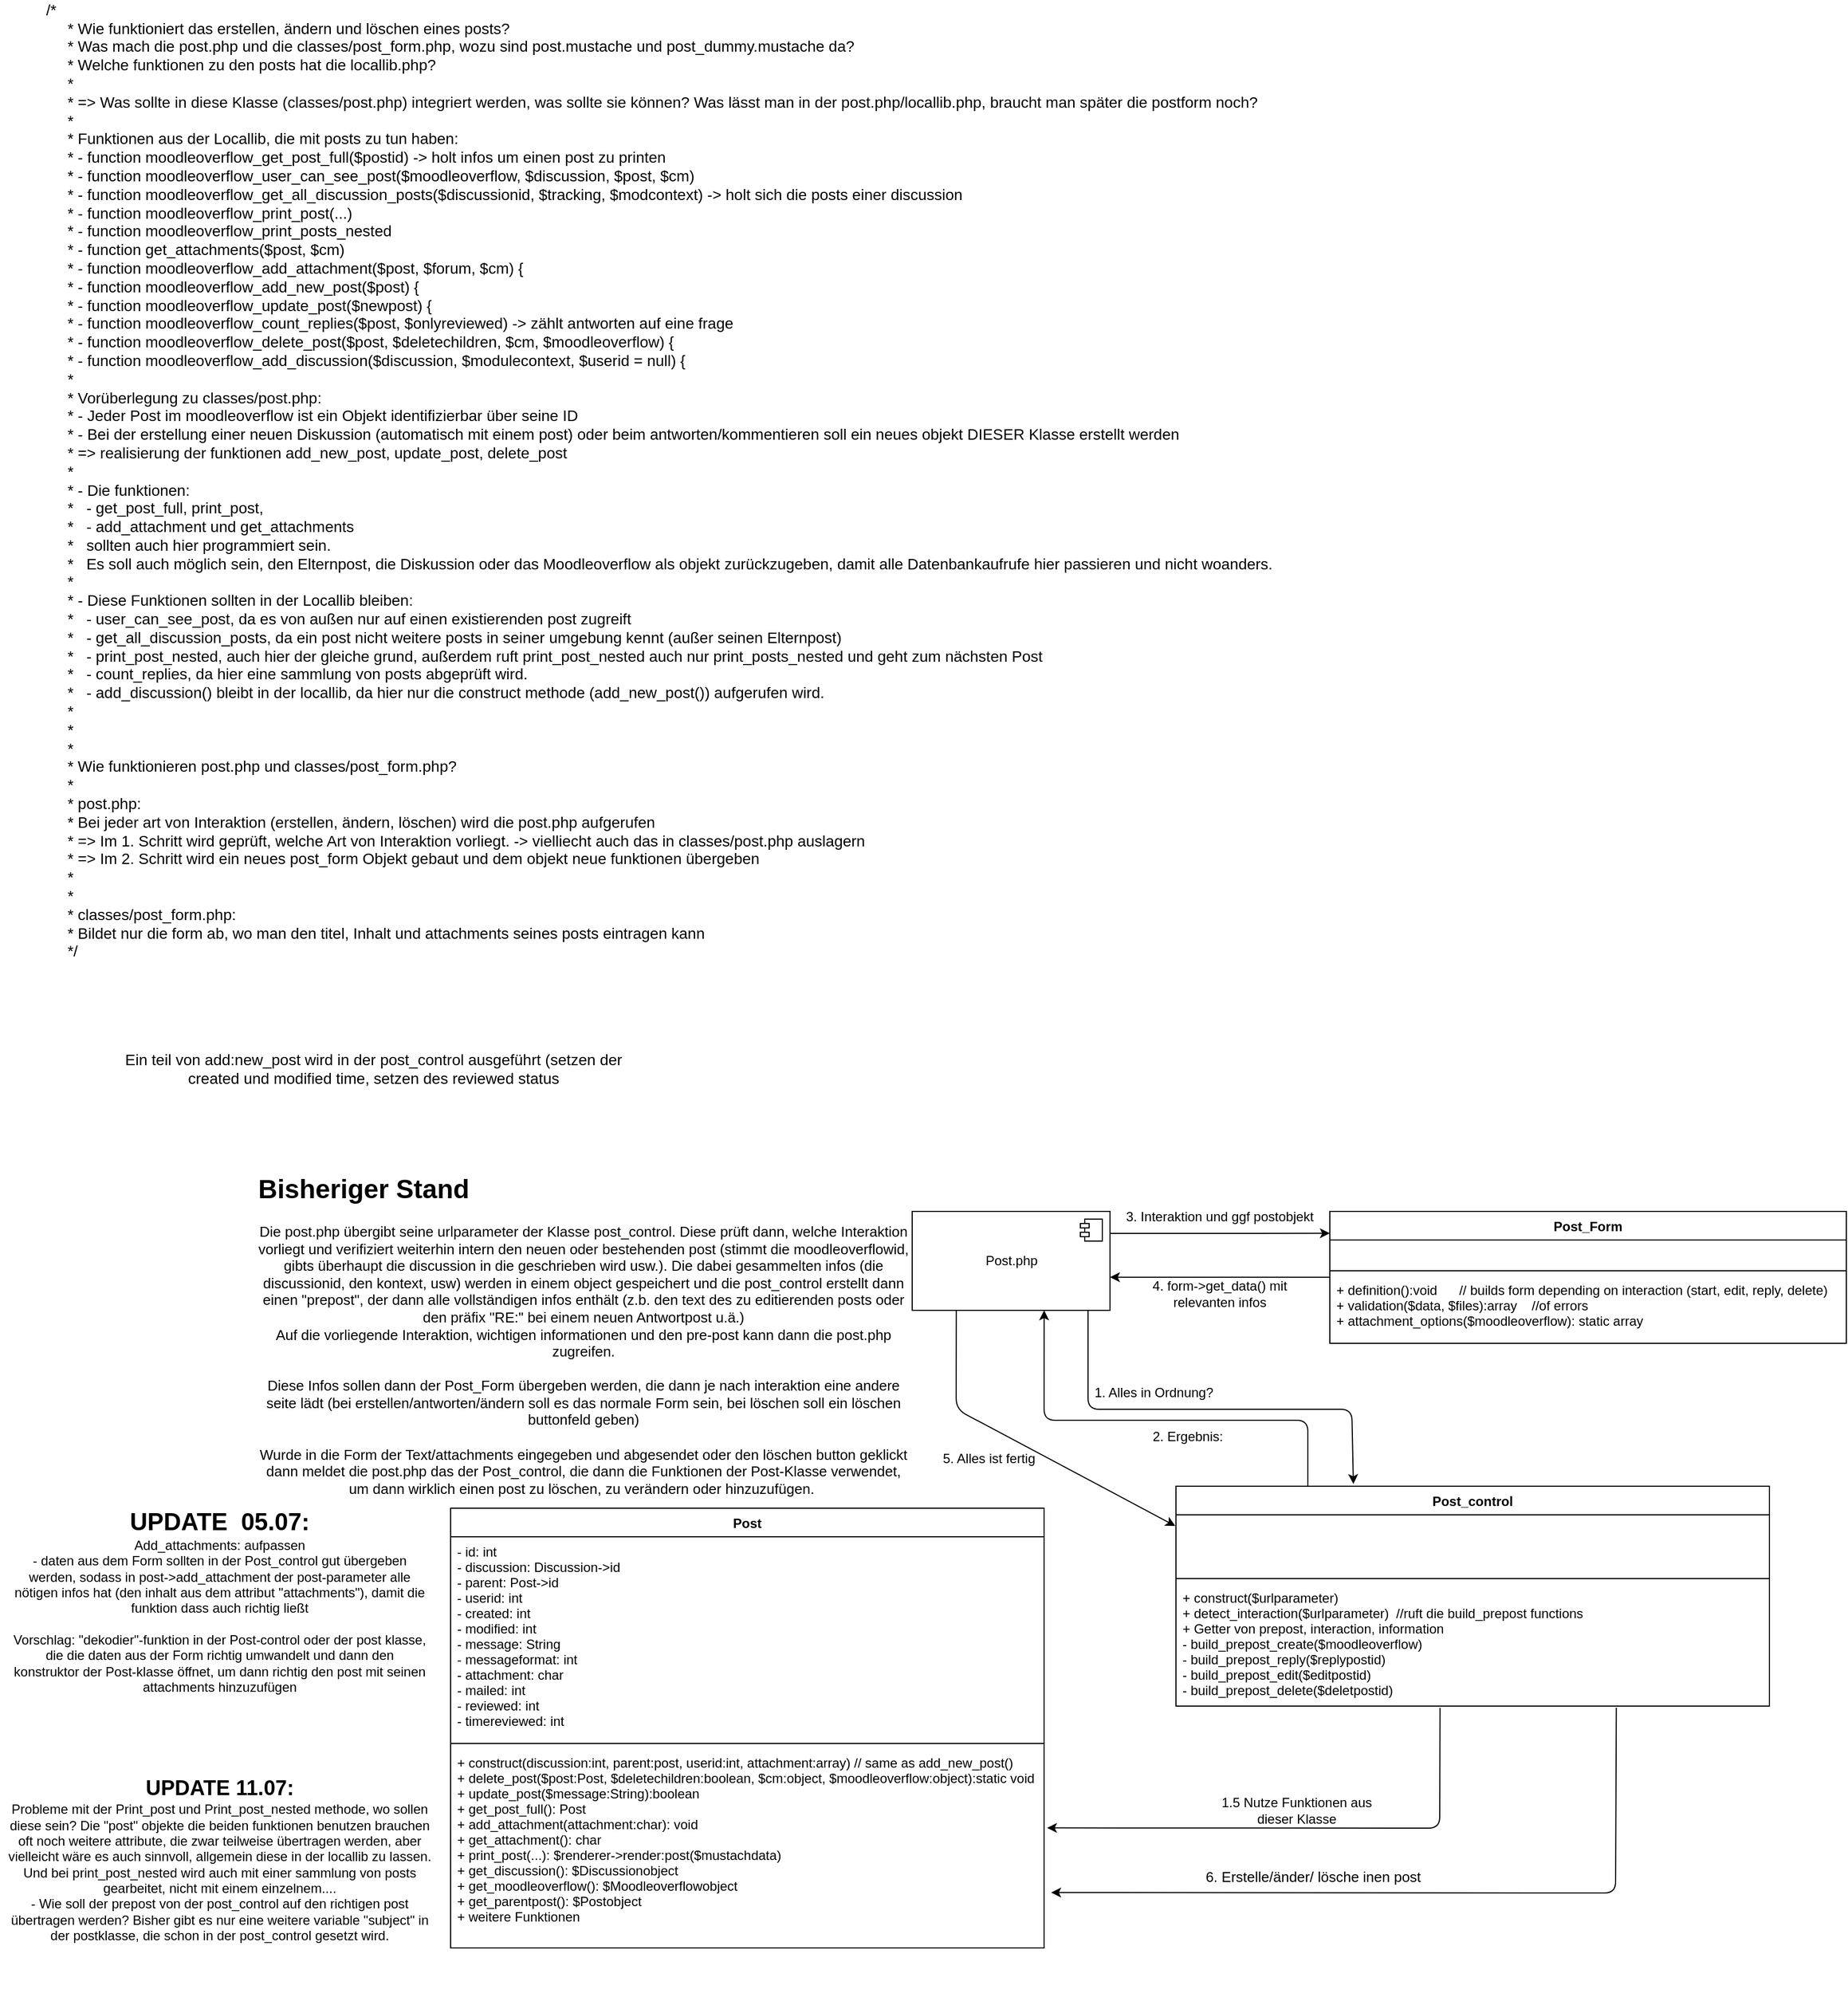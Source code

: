 <mxfile>
    <diagram id="Cz_WheFDdQsW5oh7_IA2" name="Page-1">
        <mxGraphModel dx="2721" dy="2721" grid="1" gridSize="10" guides="1" tooltips="1" connect="1" arrows="1" fold="1" page="1" pageScale="1" pageWidth="1100" pageHeight="850" math="0" shadow="0">
            <root>
                <mxCell id="0"/>
                <mxCell id="1" parent="0"/>
                <mxCell id="2" value="Post" style="swimlane;fontStyle=1;align=center;verticalAlign=top;childLayout=stackLayout;horizontal=1;startSize=26;horizontalStack=0;resizeParent=1;resizeParentMax=0;resizeLast=0;collapsible=1;marginBottom=0;" parent="1" vertex="1">
                    <mxGeometry x="-180" y="290" width="540" height="400" as="geometry">
                        <mxRectangle x="-140" y="-60" width="70" height="30" as="alternateBounds"/>
                    </mxGeometry>
                </mxCell>
                <mxCell id="3" value="- id: int&#10;- discussion: Discussion-&gt;id&#10;- parent: Post-&gt;id&#10;- userid: int&#10;- created: int&#10;- modified: int&#10;- message: String&#10;- messageformat: int&#10;- attachment: char&#10;- mailed: int&#10;- reviewed: int &#10;- timereviewed: int" style="text;strokeColor=none;fillColor=none;align=left;verticalAlign=top;spacingLeft=4;spacingRight=4;overflow=hidden;rotatable=0;points=[[0,0.5],[1,0.5]];portConstraint=eastwest;" parent="2" vertex="1">
                    <mxGeometry y="26" width="540" height="184" as="geometry"/>
                </mxCell>
                <mxCell id="4" value="" style="line;strokeWidth=1;fillColor=none;align=left;verticalAlign=middle;spacingTop=-1;spacingLeft=3;spacingRight=3;rotatable=0;labelPosition=right;points=[];portConstraint=eastwest;strokeColor=inherit;" parent="2" vertex="1">
                    <mxGeometry y="210" width="540" height="8" as="geometry"/>
                </mxCell>
                <mxCell id="5" value="+ construct(discussion:int, parent:post, userid:int, attachment:array) // same as add_new_post()&#10;+ delete_post($post:Post, $deletechildren:boolean, $cm:object, $moodleoverflow:object):static void&#10;+ update_post($message:String):boolean&#10;+ get_post_full(): Post&#10;+ add_attachment(attachment:char): void&#10;+ get_attachment(): char&#10;+ print_post(...): $renderer-&gt;render:post($mustachdata)&#10;+ get_discussion(): $Discussionobject&#10;+ get_moodleoverflow(): $Moodleoverflowobject&#10;+ get_parentpost(): $Postobject&#10;+ weitere Funktionen" style="text;strokeColor=none;fillColor=none;align=left;verticalAlign=top;spacingLeft=4;spacingRight=4;overflow=hidden;rotatable=0;points=[[0,0.5],[1,0.5]];portConstraint=eastwest;" parent="2" vertex="1">
                    <mxGeometry y="218" width="540" height="182" as="geometry"/>
                </mxCell>
                <mxCell id="6" value="Post_Form" style="swimlane;fontStyle=1;align=center;verticalAlign=top;childLayout=stackLayout;horizontal=1;startSize=26;horizontalStack=0;resizeParent=1;resizeParentMax=0;resizeLast=0;collapsible=1;marginBottom=0;" parent="1" vertex="1">
                    <mxGeometry x="620" y="20" width="470" height="120" as="geometry"/>
                </mxCell>
                <mxCell id="7" value=" &#10;" style="text;strokeColor=none;fillColor=none;align=left;verticalAlign=top;spacingLeft=4;spacingRight=4;overflow=hidden;rotatable=0;points=[[0,0.5],[1,0.5]];portConstraint=eastwest;" parent="6" vertex="1">
                    <mxGeometry y="26" width="470" height="24" as="geometry"/>
                </mxCell>
                <mxCell id="8" value="" style="line;strokeWidth=1;fillColor=none;align=left;verticalAlign=middle;spacingTop=-1;spacingLeft=3;spacingRight=3;rotatable=0;labelPosition=right;points=[];portConstraint=eastwest;strokeColor=inherit;" parent="6" vertex="1">
                    <mxGeometry y="50" width="470" height="8" as="geometry"/>
                </mxCell>
                <mxCell id="9" value="+ definition():void      // builds form depending on interaction (start, edit, reply, delete)&#10;+ validation($data, $files):array    //of errors&#10;+ attachment_options($moodleoverflow): static array" style="text;strokeColor=none;fillColor=none;align=left;verticalAlign=top;spacingLeft=4;spacingRight=4;overflow=hidden;rotatable=0;points=[[0,0.5],[1,0.5]];portConstraint=eastwest;" parent="6" vertex="1">
                    <mxGeometry y="58" width="470" height="62" as="geometry"/>
                </mxCell>
                <mxCell id="12" style="edgeStyle=none;html=1;entryX=0;entryY=0.166;entryDx=0;entryDy=0;entryPerimeter=0;" parent="1" target="6" edge="1">
                    <mxGeometry relative="1" as="geometry">
                        <mxPoint x="420" y="40" as="sourcePoint"/>
                    </mxGeometry>
                </mxCell>
                <mxCell id="10" value="Post.php&lt;br&gt;" style="html=1;dropTarget=0;" parent="1" vertex="1">
                    <mxGeometry x="240" y="20" width="180" height="90" as="geometry"/>
                </mxCell>
                <mxCell id="11" value="" style="shape=module;jettyWidth=8;jettyHeight=4;" parent="10" vertex="1">
                    <mxGeometry x="1" width="20" height="20" relative="1" as="geometry">
                        <mxPoint x="-27" y="7" as="offset"/>
                    </mxGeometry>
                </mxCell>
                <mxCell id="14" value="" style="endArrow=classic;html=1;exitX=0.001;exitY=0.03;exitDx=0;exitDy=0;exitPerimeter=0;entryX=1;entryY=0.665;entryDx=0;entryDy=0;entryPerimeter=0;" parent="1" source="9" target="10" edge="1">
                    <mxGeometry width="50" height="50" relative="1" as="geometry">
                        <mxPoint x="580" y="150" as="sourcePoint"/>
                        <mxPoint x="630" y="100" as="targetPoint"/>
                    </mxGeometry>
                </mxCell>
                <mxCell id="15" value="" style="endArrow=classic;html=1;exitX=0.223;exitY=0.998;exitDx=0;exitDy=0;exitPerimeter=0;entryX=-0.001;entryY=0.188;entryDx=0;entryDy=0;entryPerimeter=0;" parent="1" source="10" target="24" edge="1">
                    <mxGeometry width="50" height="50" relative="1" as="geometry">
                        <mxPoint x="330" y="330" as="sourcePoint"/>
                        <mxPoint x="310" y="230" as="targetPoint"/>
                        <Array as="points">
                            <mxPoint x="280" y="200"/>
                        </Array>
                    </mxGeometry>
                </mxCell>
                <mxCell id="16" value="3. Interaktion und ggf postobjekt" style="text;html=1;strokeColor=none;fillColor=none;align=center;verticalAlign=middle;whiteSpace=wrap;rounded=0;" parent="1" vertex="1">
                    <mxGeometry x="430" y="10" width="180" height="30" as="geometry"/>
                </mxCell>
                <mxCell id="17" value="4. form-&amp;gt;get_data() mit relevanten infos" style="text;html=1;strokeColor=none;fillColor=none;align=center;verticalAlign=middle;whiteSpace=wrap;rounded=0;" parent="1" vertex="1">
                    <mxGeometry x="445" y="80" width="150" height="30" as="geometry"/>
                </mxCell>
                <mxCell id="18" value="5. Alles ist fertig" style="text;html=1;strokeColor=none;fillColor=none;align=center;verticalAlign=middle;whiteSpace=wrap;rounded=0;" parent="1" vertex="1">
                    <mxGeometry x="260" y="230" width="100" height="30" as="geometry"/>
                </mxCell>
                <mxCell id="23" value="Post_control" style="swimlane;fontStyle=1;align=center;verticalAlign=top;childLayout=stackLayout;horizontal=1;startSize=26;horizontalStack=0;resizeParent=1;resizeParentMax=0;resizeLast=0;collapsible=1;marginBottom=0;" parent="1" vertex="1">
                    <mxGeometry x="480" y="270" width="540" height="200" as="geometry">
                        <mxRectangle x="-140" y="-60" width="70" height="30" as="alternateBounds"/>
                    </mxGeometry>
                </mxCell>
                <mxCell id="24" value="  " style="text;strokeColor=none;fillColor=none;align=left;verticalAlign=top;spacingLeft=4;spacingRight=4;overflow=hidden;rotatable=0;points=[[0,0.5],[1,0.5]];portConstraint=eastwest;" parent="23" vertex="1">
                    <mxGeometry y="26" width="540" height="54" as="geometry"/>
                </mxCell>
                <mxCell id="25" value="" style="line;strokeWidth=1;fillColor=none;align=left;verticalAlign=middle;spacingTop=-1;spacingLeft=3;spacingRight=3;rotatable=0;labelPosition=right;points=[];portConstraint=eastwest;strokeColor=inherit;" parent="23" vertex="1">
                    <mxGeometry y="80" width="540" height="8" as="geometry"/>
                </mxCell>
                <mxCell id="26" value="+ construct($urlparameter)&#10;+ detect_interaction($urlparameter)  //ruft die build_prepost functions&#10;+ Getter von prepost, interaction, information&#10;- build_prepost_create($moodleoverflow)&#10;- build_prepost_reply($replypostid)&#10;- build_prepost_edit($editpostid)&#10;- build_prepost_delete($deletpostid)" style="text;strokeColor=none;fillColor=none;align=left;verticalAlign=top;spacingLeft=4;spacingRight=4;overflow=hidden;rotatable=0;points=[[0,0.5],[1,0.5]];portConstraint=eastwest;" parent="23" vertex="1">
                    <mxGeometry y="88" width="540" height="112" as="geometry"/>
                </mxCell>
                <mxCell id="27" value="" style="endArrow=classic;html=1;entryX=0.299;entryY=-0.01;entryDx=0;entryDy=0;entryPerimeter=0;" parent="1" target="23" edge="1">
                    <mxGeometry width="50" height="50" relative="1" as="geometry">
                        <mxPoint x="400" y="110" as="sourcePoint"/>
                        <mxPoint x="570" y="200" as="targetPoint"/>
                        <Array as="points">
                            <mxPoint x="400" y="200"/>
                            <mxPoint x="640" y="200"/>
                        </Array>
                    </mxGeometry>
                </mxCell>
                <mxCell id="28" value="1. Alles in Ordnung?" style="text;html=1;strokeColor=none;fillColor=none;align=center;verticalAlign=middle;whiteSpace=wrap;rounded=0;" parent="1" vertex="1">
                    <mxGeometry x="380" y="170" width="160" height="30" as="geometry"/>
                </mxCell>
                <mxCell id="29" value="" style="endArrow=classic;html=1;entryX=0.667;entryY=1;entryDx=0;entryDy=0;entryPerimeter=0;" parent="1" target="10" edge="1">
                    <mxGeometry width="50" height="50" relative="1" as="geometry">
                        <mxPoint x="600" y="270" as="sourcePoint"/>
                        <mxPoint x="651.46" y="278.0" as="targetPoint"/>
                        <Array as="points">
                            <mxPoint x="600" y="210"/>
                            <mxPoint x="360" y="210"/>
                        </Array>
                    </mxGeometry>
                </mxCell>
                <mxCell id="30" value="2. Ergebnis:&amp;nbsp;" style="text;html=1;strokeColor=none;fillColor=none;align=center;verticalAlign=middle;whiteSpace=wrap;rounded=0;" parent="1" vertex="1">
                    <mxGeometry x="435" y="210" width="115" height="30" as="geometry"/>
                </mxCell>
                <mxCell id="31" value="" style="endArrow=classic;html=1;exitX=0.445;exitY=1.014;exitDx=0;exitDy=0;exitPerimeter=0;entryX=1.005;entryY=0.4;entryDx=0;entryDy=0;entryPerimeter=0;" parent="1" source="26" target="5" edge="1">
                    <mxGeometry width="50" height="50" relative="1" as="geometry">
                        <mxPoint x="700" y="570" as="sourcePoint"/>
                        <mxPoint x="720" y="640" as="targetPoint"/>
                        <Array as="points">
                            <mxPoint x="720" y="581"/>
                        </Array>
                    </mxGeometry>
                </mxCell>
                <mxCell id="32" value="1.5 Nutze Funktionen aus dieser Klasse&lt;br&gt;" style="text;html=1;strokeColor=none;fillColor=none;align=center;verticalAlign=middle;whiteSpace=wrap;rounded=0;" parent="1" vertex="1">
                    <mxGeometry x="510" y="550" width="160" height="30" as="geometry"/>
                </mxCell>
                <mxCell id="33" value="&lt;h1&gt;Bisheriger Stand&lt;/h1&gt;&lt;div style=&quot;text-align: center; font-size: 13px;&quot;&gt;Die post.php übergibt seine urlparameter der Klasse post_control. Diese prüft dann, welche Interaktion vorliegt und verifiziert weiterhin intern den neuen oder bestehenden post (stimmt die moodleoverflowid, gibts überhaupt die discussion in die geschrieben wird usw.). Die dabei gesammelten infos (die discussionid, den kontext, usw) werden in einem object gespeichert und die post_control erstellt dann einen &quot;prepost&quot;, der dann alle vollständigen infos enthält (z.b. den text des zu editierenden posts oder den präfix &quot;RE:&quot; bei einem neuen Antwortpost u.ä.)&lt;br&gt;Auf die vorliegende Interaktion, wichtigen informationen und den pre-post kann dann die post.php zugreifen.&lt;br&gt;&lt;br&gt;Diese Infos sollen dann der Post_Form übergeben werden, die dann je nach interaktion eine andere seite lädt (bei erstellen/antworten/ändern soll es das normale Form sein, bei löschen soll ein löschen buttonfeld geben)&lt;br&gt;&lt;br&gt;Wurde in die Form der Text/attachments eingegeben und abgesendet oder den löschen button geklickt dann meldet die post.php das der Post_control, die dann die Funktionen der Post-Klasse verwendet, um dann wirklich einen post zu löschen, zu verändern oder hinzuzufügen.&amp;nbsp;&lt;br&gt;&lt;br&gt;&lt;/div&gt;" style="text;html=1;strokeColor=none;fillColor=none;spacing=5;spacingTop=-20;whiteSpace=wrap;overflow=hidden;rounded=0;" parent="1" vertex="1">
                    <mxGeometry x="-360" y="-20" width="600" height="300" as="geometry"/>
                </mxCell>
                <mxCell id="35" value="" style="endArrow=classic;html=1;fontSize=13;exitX=0.742;exitY=1.013;exitDx=0;exitDy=0;exitPerimeter=0;entryX=1.012;entryY=0.723;entryDx=0;entryDy=0;entryPerimeter=0;" parent="1" source="26" target="5" edge="1">
                    <mxGeometry width="50" height="50" relative="1" as="geometry">
                        <mxPoint x="340" y="240" as="sourcePoint"/>
                        <mxPoint x="881" y="660" as="targetPoint"/>
                        <Array as="points">
                            <mxPoint x="880" y="640"/>
                        </Array>
                    </mxGeometry>
                </mxCell>
                <mxCell id="36" value="6. Erstelle/änder/ lösche inen post" style="text;html=1;strokeColor=none;fillColor=none;align=center;verticalAlign=middle;whiteSpace=wrap;rounded=0;fontSize=13;" parent="1" vertex="1">
                    <mxGeometry x="480" y="610" width="250" height="30" as="geometry"/>
                </mxCell>
                <mxCell id="37" value="&lt;div style=&quot;font-size: 14px;&quot;&gt;&lt;font style=&quot;font-size: 14px;&quot;&gt;/*&lt;/font&gt;&lt;/div&gt;&lt;div style=&quot;font-size: 14px;&quot;&gt;&lt;font style=&quot;font-size: 14px;&quot;&gt;&amp;nbsp; &amp;nbsp; &amp;nbsp;* Wie funktioniert das erstellen, ändern und löschen eines posts?&lt;/font&gt;&lt;/div&gt;&lt;div style=&quot;font-size: 14px;&quot;&gt;&lt;font style=&quot;font-size: 14px;&quot;&gt;&amp;nbsp; &amp;nbsp; &amp;nbsp;* Was mach die post.php und die classes/post_form.php, wozu sind post.mustache und post_dummy.mustache da?&lt;/font&gt;&lt;/div&gt;&lt;div style=&quot;font-size: 14px;&quot;&gt;&lt;font style=&quot;font-size: 14px;&quot;&gt;&amp;nbsp; &amp;nbsp; &amp;nbsp;* Welche funktionen zu den posts hat die locallib.php?&lt;/font&gt;&lt;/div&gt;&lt;div style=&quot;font-size: 14px;&quot;&gt;&lt;font style=&quot;font-size: 14px;&quot;&gt;&amp;nbsp; &amp;nbsp; &amp;nbsp;*&lt;/font&gt;&lt;/div&gt;&lt;div style=&quot;font-size: 14px;&quot;&gt;&lt;font style=&quot;font-size: 14px;&quot;&gt;&amp;nbsp; &amp;nbsp; &amp;nbsp;* =&amp;gt; Was sollte in diese Klasse (classes/post.php) integriert werden, was sollte sie können? Was lässt man in der post.php/locallib.php, braucht man später die postform noch?&lt;/font&gt;&lt;/div&gt;&lt;div style=&quot;font-size: 14px;&quot;&gt;&lt;font style=&quot;font-size: 14px;&quot;&gt;&amp;nbsp; &amp;nbsp; &amp;nbsp;*&lt;/font&gt;&lt;/div&gt;&lt;div style=&quot;font-size: 14px;&quot;&gt;&lt;font style=&quot;font-size: 14px;&quot;&gt;&amp;nbsp; &amp;nbsp; &amp;nbsp;* Funktionen aus der Locallib, die mit posts zu tun haben:&lt;/font&gt;&lt;/div&gt;&lt;div style=&quot;font-size: 14px;&quot;&gt;&lt;font style=&quot;font-size: 14px;&quot;&gt;&amp;nbsp; &amp;nbsp; &amp;nbsp;* - function moodleoverflow_get_post_full($postid) -&amp;gt; holt infos um einen post zu printen&lt;/font&gt;&lt;/div&gt;&lt;div style=&quot;font-size: 14px;&quot;&gt;&lt;font style=&quot;font-size: 14px;&quot;&gt;&amp;nbsp; &amp;nbsp; &amp;nbsp;* - function moodleoverflow_user_can_see_post($moodleoverflow, $discussion, $post, $cm)&lt;/font&gt;&lt;/div&gt;&lt;div style=&quot;font-size: 14px;&quot;&gt;&lt;font style=&quot;font-size: 14px;&quot;&gt;&amp;nbsp; &amp;nbsp; &amp;nbsp;* - function moodleoverflow_get_all_discussion_posts($discussionid, $tracking, $modcontext) -&amp;gt; holt sich die posts einer discussion&lt;/font&gt;&lt;/div&gt;&lt;div style=&quot;font-size: 14px;&quot;&gt;&lt;font style=&quot;font-size: 14px;&quot;&gt;&amp;nbsp; &amp;nbsp; &amp;nbsp;* - function moodleoverflow_print_post(...)&lt;/font&gt;&lt;/div&gt;&lt;div style=&quot;font-size: 14px;&quot;&gt;&lt;font style=&quot;font-size: 14px;&quot;&gt;&amp;nbsp; &amp;nbsp; &amp;nbsp;* - function moodleoverflow_print_posts_nested&lt;/font&gt;&lt;/div&gt;&lt;div style=&quot;font-size: 14px;&quot;&gt;&lt;font style=&quot;font-size: 14px;&quot;&gt;&amp;nbsp; &amp;nbsp; &amp;nbsp;* - function get_attachments($post, $cm)&lt;/font&gt;&lt;/div&gt;&lt;div style=&quot;font-size: 14px;&quot;&gt;&lt;font style=&quot;font-size: 14px;&quot;&gt;&amp;nbsp; &amp;nbsp; &amp;nbsp;* - function moodleoverflow_add_attachment($post, $forum, $cm) {&lt;/font&gt;&lt;/div&gt;&lt;div style=&quot;font-size: 14px;&quot;&gt;&lt;font style=&quot;font-size: 14px;&quot;&gt;&amp;nbsp; &amp;nbsp; &amp;nbsp;* - function moodleoverflow_add_new_post($post) {&lt;/font&gt;&lt;/div&gt;&lt;div style=&quot;font-size: 14px;&quot;&gt;&lt;font style=&quot;font-size: 14px;&quot;&gt;&amp;nbsp; &amp;nbsp; &amp;nbsp;* - function moodleoverflow_update_post($newpost) {&lt;/font&gt;&lt;/div&gt;&lt;div style=&quot;font-size: 14px;&quot;&gt;&lt;font style=&quot;font-size: 14px;&quot;&gt;&amp;nbsp; &amp;nbsp; &amp;nbsp;* - function moodleoverflow_count_replies($post, $onlyreviewed) -&amp;gt; zählt antworten auf eine frage&lt;/font&gt;&lt;/div&gt;&lt;div style=&quot;font-size: 14px;&quot;&gt;&lt;font style=&quot;font-size: 14px;&quot;&gt;&amp;nbsp; &amp;nbsp; &amp;nbsp;* - function moodleoverflow_delete_post($post, $deletechildren, $cm, $moodleoverflow) {&lt;/font&gt;&lt;/div&gt;&lt;div style=&quot;font-size: 14px;&quot;&gt;&lt;font style=&quot;font-size: 14px;&quot;&gt;&amp;nbsp; &amp;nbsp; &amp;nbsp;* - function moodleoverflow_add_discussion($discussion, $modulecontext, $userid = null) {&lt;/font&gt;&lt;/div&gt;&lt;div style=&quot;font-size: 14px;&quot;&gt;&lt;font style=&quot;font-size: 14px;&quot;&gt;&amp;nbsp; &amp;nbsp; &amp;nbsp;*&lt;/font&gt;&lt;/div&gt;&lt;div style=&quot;font-size: 14px;&quot;&gt;&lt;font style=&quot;font-size: 14px;&quot;&gt;&amp;nbsp; &amp;nbsp; &amp;nbsp;* Vorüberlegung zu classes/post.php:&lt;/font&gt;&lt;/div&gt;&lt;div style=&quot;font-size: 14px;&quot;&gt;&lt;font style=&quot;font-size: 14px;&quot;&gt;&amp;nbsp; &amp;nbsp; &amp;nbsp;* - Jeder Post im moodleoverflow ist ein Objekt identifizierbar über seine ID&lt;/font&gt;&lt;/div&gt;&lt;div style=&quot;font-size: 14px;&quot;&gt;&lt;font style=&quot;font-size: 14px;&quot;&gt;&amp;nbsp; &amp;nbsp; &amp;nbsp;* - Bei der erstellung einer neuen Diskussion (automatisch mit einem post) oder beim antworten/kommentieren soll ein neues objekt DIESER Klasse erstellt werden&lt;/font&gt;&lt;/div&gt;&lt;div style=&quot;font-size: 14px;&quot;&gt;&lt;font style=&quot;font-size: 14px;&quot;&gt;&amp;nbsp; &amp;nbsp; &amp;nbsp;* =&amp;gt; realisierung der funktionen add_new_post, update_post, delete_post&lt;/font&gt;&lt;/div&gt;&lt;div style=&quot;font-size: 14px;&quot;&gt;&lt;font style=&quot;font-size: 14px;&quot;&gt;&amp;nbsp; &amp;nbsp; &amp;nbsp;*&lt;/font&gt;&lt;/div&gt;&lt;div style=&quot;font-size: 14px;&quot;&gt;&lt;font style=&quot;font-size: 14px;&quot;&gt;&amp;nbsp; &amp;nbsp; &amp;nbsp;* - Die funktionen:&lt;/font&gt;&lt;/div&gt;&lt;div style=&quot;font-size: 14px;&quot;&gt;&lt;font style=&quot;font-size: 14px;&quot;&gt;&amp;nbsp; &amp;nbsp; &amp;nbsp;*&amp;nbsp; &amp;nbsp;- get_post_full, print_post,&lt;/font&gt;&lt;/div&gt;&lt;div style=&quot;font-size: 14px;&quot;&gt;&lt;font style=&quot;font-size: 14px;&quot;&gt;&amp;nbsp; &amp;nbsp; &amp;nbsp;*&amp;nbsp; &amp;nbsp;- add_attachment und get_attachments&lt;/font&gt;&lt;/div&gt;&lt;div style=&quot;font-size: 14px;&quot;&gt;&lt;font style=&quot;font-size: 14px;&quot;&gt;&amp;nbsp; &amp;nbsp; &amp;nbsp;*&amp;nbsp; &amp;nbsp;sollten auch hier programmiert sein.&lt;/font&gt;&lt;/div&gt;&lt;div style=&quot;font-size: 14px;&quot;&gt;&lt;font style=&quot;font-size: 14px;&quot;&gt;&amp;nbsp; &amp;nbsp; &amp;nbsp;*&amp;nbsp; &amp;nbsp;Es soll auch möglich sein, den Elternpost, die Diskussion oder das Moodleoverflow als objekt zurückzugeben, damit alle Datenbankaufrufe hier passieren und nicht woanders.&lt;/font&gt;&lt;/div&gt;&lt;div style=&quot;font-size: 14px;&quot;&gt;&lt;font style=&quot;font-size: 14px;&quot;&gt;&amp;nbsp; &amp;nbsp; &amp;nbsp;*&lt;/font&gt;&lt;/div&gt;&lt;div style=&quot;font-size: 14px;&quot;&gt;&lt;font style=&quot;font-size: 14px;&quot;&gt;&amp;nbsp; &amp;nbsp; &amp;nbsp;* - Diese Funktionen sollten in der Locallib bleiben:&lt;/font&gt;&lt;/div&gt;&lt;div style=&quot;font-size: 14px;&quot;&gt;&lt;font style=&quot;font-size: 14px;&quot;&gt;&amp;nbsp; &amp;nbsp; &amp;nbsp;*&amp;nbsp; &amp;nbsp;- user_can_see_post, da es von außen nur auf einen existierenden post zugreift&lt;/font&gt;&lt;/div&gt;&lt;div style=&quot;font-size: 14px;&quot;&gt;&lt;font style=&quot;font-size: 14px;&quot;&gt;&amp;nbsp; &amp;nbsp; &amp;nbsp;*&amp;nbsp; &amp;nbsp;- get_all_discussion_posts, da ein post nicht weitere posts in seiner umgebung kennt (außer seinen Elternpost)&lt;/font&gt;&lt;/div&gt;&lt;div style=&quot;font-size: 14px;&quot;&gt;&lt;font style=&quot;font-size: 14px;&quot;&gt;&amp;nbsp; &amp;nbsp; &amp;nbsp;*&amp;nbsp; &amp;nbsp;- print_post_nested, auch hier der gleiche grund, außerdem ruft print_post_nested auch nur print_posts_nested und geht zum nächsten Post&lt;/font&gt;&lt;/div&gt;&lt;div style=&quot;font-size: 14px;&quot;&gt;&lt;font style=&quot;font-size: 14px;&quot;&gt;&amp;nbsp; &amp;nbsp; &amp;nbsp;*&amp;nbsp; &amp;nbsp;- count_replies, da hier eine sammlung von posts abgeprüft wird.&lt;/font&gt;&lt;/div&gt;&lt;div style=&quot;font-size: 14px;&quot;&gt;&lt;font style=&quot;font-size: 14px;&quot;&gt;&amp;nbsp; &amp;nbsp; &amp;nbsp;*&amp;nbsp; &amp;nbsp;- add_discussion() bleibt in der locallib, da hier nur die construct methode (add_new_post()) aufgerufen wird.&lt;/font&gt;&lt;/div&gt;&lt;div style=&quot;font-size: 14px;&quot;&gt;&lt;font style=&quot;font-size: 14px;&quot;&gt;&amp;nbsp; &amp;nbsp; &amp;nbsp;*&lt;/font&gt;&lt;/div&gt;&lt;div style=&quot;font-size: 14px;&quot;&gt;&lt;font style=&quot;font-size: 14px;&quot;&gt;&amp;nbsp; &amp;nbsp; &amp;nbsp;*&lt;/font&gt;&lt;/div&gt;&lt;div style=&quot;font-size: 14px;&quot;&gt;&lt;font style=&quot;font-size: 14px;&quot;&gt;&amp;nbsp; &amp;nbsp; &amp;nbsp;*&lt;/font&gt;&lt;/div&gt;&lt;div style=&quot;font-size: 14px;&quot;&gt;&lt;font style=&quot;font-size: 14px;&quot;&gt;&amp;nbsp; &amp;nbsp; &amp;nbsp;* Wie funktionieren post.php und classes/post_form.php?&lt;/font&gt;&lt;/div&gt;&lt;div style=&quot;font-size: 14px;&quot;&gt;&lt;font style=&quot;font-size: 14px;&quot;&gt;&amp;nbsp; &amp;nbsp; &amp;nbsp;*&lt;/font&gt;&lt;/div&gt;&lt;div style=&quot;font-size: 14px;&quot;&gt;&lt;font style=&quot;font-size: 14px;&quot;&gt;&amp;nbsp; &amp;nbsp; &amp;nbsp;* post.php:&lt;/font&gt;&lt;/div&gt;&lt;div style=&quot;font-size: 14px;&quot;&gt;&lt;font style=&quot;font-size: 14px;&quot;&gt;&amp;nbsp; &amp;nbsp; &amp;nbsp;* Bei jeder art von Interaktion (erstellen, ändern, löschen) wird die post.php aufgerufen&lt;/font&gt;&lt;/div&gt;&lt;div style=&quot;font-size: 14px;&quot;&gt;&lt;font style=&quot;font-size: 14px;&quot;&gt;&amp;nbsp; &amp;nbsp; &amp;nbsp;* =&amp;gt; Im 1. Schritt wird geprüft, welche Art von Interaktion vorliegt. -&amp;gt; vielliecht auch das in classes/post.php auslagern&lt;/font&gt;&lt;/div&gt;&lt;div style=&quot;font-size: 14px;&quot;&gt;&lt;font style=&quot;font-size: 14px;&quot;&gt;&amp;nbsp; &amp;nbsp; &amp;nbsp;* =&amp;gt; Im 2. Schritt wird ein neues post_form Objekt gebaut und dem objekt neue funktionen übergeben&lt;/font&gt;&lt;/div&gt;&lt;div style=&quot;font-size: 14px;&quot;&gt;&lt;font style=&quot;font-size: 14px;&quot;&gt;&amp;nbsp; &amp;nbsp; &amp;nbsp;*&lt;/font&gt;&lt;/div&gt;&lt;div style=&quot;font-size: 14px;&quot;&gt;&lt;font style=&quot;font-size: 14px;&quot;&gt;&amp;nbsp; &amp;nbsp; &amp;nbsp;*&lt;/font&gt;&lt;/div&gt;&lt;div style=&quot;font-size: 14px;&quot;&gt;&lt;font style=&quot;font-size: 14px;&quot;&gt;&amp;nbsp; &amp;nbsp; &amp;nbsp;* classes/post_form.php:&lt;/font&gt;&lt;/div&gt;&lt;div style=&quot;font-size: 14px;&quot;&gt;&lt;font style=&quot;font-size: 14px;&quot;&gt;&amp;nbsp; &amp;nbsp; &amp;nbsp;* Bildet nur die form ab, wo man den titel, Inhalt und attachments seines posts eintragen kann&lt;/font&gt;&lt;/div&gt;&lt;div style=&quot;font-size: 14px;&quot;&gt;&lt;font style=&quot;font-size: 14px;&quot;&gt;&amp;nbsp; &amp;nbsp; &amp;nbsp;*/&lt;/font&gt;&lt;/div&gt;" style="text;html=1;strokeColor=none;fillColor=none;align=left;verticalAlign=middle;whiteSpace=wrap;rounded=0;" parent="1" vertex="1">
                    <mxGeometry x="-550" y="-1080" width="1530" height="870" as="geometry"/>
                </mxCell>
                <mxCell id="39" value="Ein teil von add:new_post wird in der post_control ausgeführt (setzen der created und modified time, setzen des reviewed status" style="text;html=1;strokeColor=none;fillColor=none;align=center;verticalAlign=middle;whiteSpace=wrap;rounded=0;fontSize=14;" parent="1" vertex="1">
                    <mxGeometry x="-490" y="-170" width="480" height="120" as="geometry"/>
                </mxCell>
                <mxCell id="40" value="&lt;b&gt;&lt;font style=&quot;font-size: 22px;&quot;&gt;UPDATE&amp;nbsp; 05.07:&lt;/font&gt;&lt;/b&gt; &lt;br&gt;Add_attachments: aufpassen&lt;br&gt;- daten aus dem Form sollten in der Post_control gut übergeben werden, sodass in post-&amp;gt;add_attachment der post-parameter alle nötigen infos hat (den inhalt aus dem attribut &quot;attachments&quot;), damit die funktion dass auch richtig ließt&lt;br&gt;&lt;br&gt;Vorschlag: &quot;dekodier&quot;-funktion in der Post-control oder der post klasse, die die daten aus der Form richtig umwandelt und dann den konstruktor der Post-klasse öffnet, um dann richtig den post mit seinen attachments hinzuzufügen" style="text;html=1;strokeColor=none;fillColor=none;align=center;verticalAlign=middle;whiteSpace=wrap;rounded=0;" parent="1" vertex="1">
                    <mxGeometry x="-580" y="230" width="380" height="290" as="geometry"/>
                </mxCell>
                <mxCell id="41" value="&lt;font style=&quot;font-size: 19px;&quot;&gt;&lt;b&gt;UPDATE 11.07:&lt;/b&gt;&lt;/font&gt;&lt;br&gt;Probleme mit der Print_post und Print_post_nested methode, wo sollen diese sein? Die &quot;post&quot; objekte die beiden funktionen benutzen brauchen oft noch weitere attribute, die zwar teilweise übertragen werden, aber vielleicht wäre es auch sinnvoll, allgemein diese in der locallib zu lassen. Und bei print_post_nested wird auch mit einer sammlung von posts gearbeitet, nicht mit einem einzelnem....&lt;br&gt;- Wie soll der prepost von der post_control auf den richtigen post übertragen werden? Bisher gibt es nur eine weitere variable &quot;subject&quot; in der postklasse, die schon in der post_control gesetzt wird." style="text;html=1;strokeColor=none;fillColor=none;align=center;verticalAlign=middle;whiteSpace=wrap;rounded=0;" vertex="1" parent="1">
                    <mxGeometry x="-590" y="490" width="400" height="240" as="geometry"/>
                </mxCell>
            </root>
        </mxGraphModel>
    </diagram>
</mxfile>